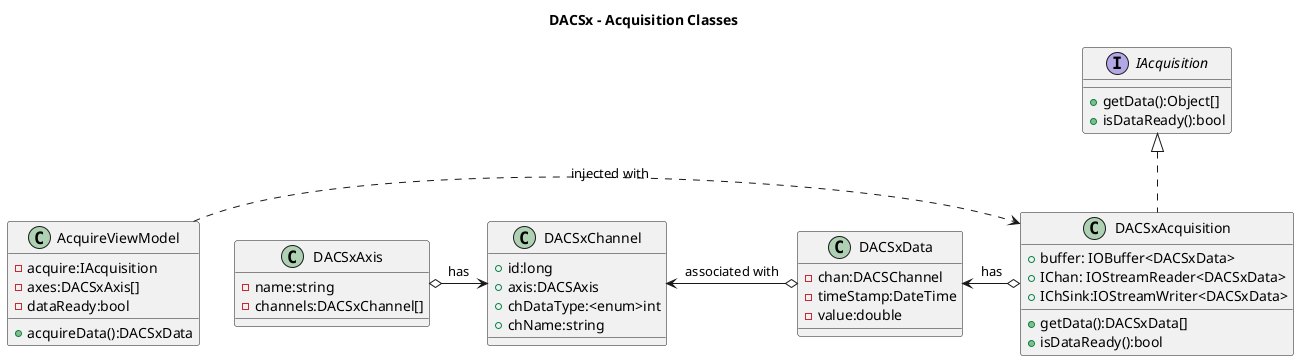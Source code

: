 @startuml

title DACSx - Acquisition Classes

class AcquireViewModel {
  -acquire:IAcquisition
  -axes:DACSxAxis[]
  -dataReady:bool
  +acquireData():DACSxData
}

class DACSxAxis
{
  -name:string
  -channels:DACSxChannel[]
}

class DACSxChannel{
  +id:long
  +axis:DACSAxis
  +chDataType:<enum>int
  +chName:string
}
class DACSxData{
  -chan:DACSChannel
  -timeStamp:DateTime
  -value:double
}

interface IAcquisition{
  +getData():Object[]
  +isDataReady():bool 
}

class DACSxAcquisition{
  +buffer: IOBuffer<DACSxData>
  +IChan: IOStreamReader<DACSxData>
  +IChSink:IOStreamWriter<DACSxData>
  +getData():DACSxData[]
  +isDataReady():bool 
}

IAcquisition <|.. DACSxAcquisition
DACSxData o-left-> DACSxChannel: associated with
DACSxAcquisition o-left-> DACSxData: has
DACSxAxis o-right-> DACSxChannel: has
DACSxAcquisition <.left. AcquireViewModel:injected with

@enduml